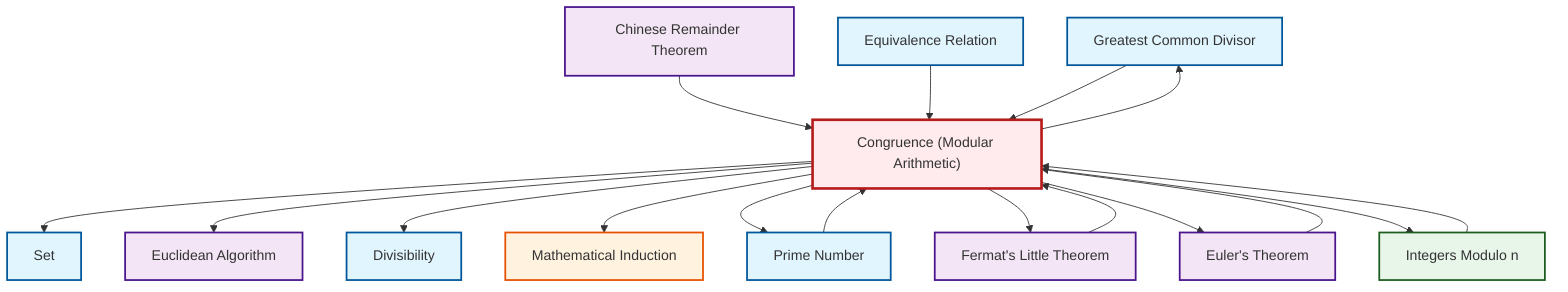 graph TD
    classDef definition fill:#e1f5fe,stroke:#01579b,stroke-width:2px
    classDef theorem fill:#f3e5f5,stroke:#4a148c,stroke-width:2px
    classDef axiom fill:#fff3e0,stroke:#e65100,stroke-width:2px
    classDef example fill:#e8f5e9,stroke:#1b5e20,stroke-width:2px
    classDef current fill:#ffebee,stroke:#b71c1c,stroke-width:3px
    def-gcd["Greatest Common Divisor"]:::definition
    def-prime["Prime Number"]:::definition
    def-set["Set"]:::definition
    def-divisibility["Divisibility"]:::definition
    thm-chinese-remainder["Chinese Remainder Theorem"]:::theorem
    thm-euclidean-algorithm["Euclidean Algorithm"]:::theorem
    thm-fermat-little["Fermat's Little Theorem"]:::theorem
    def-congruence["Congruence (Modular Arithmetic)"]:::definition
    ex-quotient-integers-mod-n["Integers Modulo n"]:::example
    ax-induction["Mathematical Induction"]:::axiom
    def-equivalence-relation["Equivalence Relation"]:::definition
    thm-euler["Euler's Theorem"]:::theorem
    def-congruence --> def-set
    def-congruence --> thm-euclidean-algorithm
    thm-chinese-remainder --> def-congruence
    thm-fermat-little --> def-congruence
    def-congruence --> def-gcd
    thm-euler --> def-congruence
    ex-quotient-integers-mod-n --> def-congruence
    def-prime --> def-congruence
    def-equivalence-relation --> def-congruence
    def-congruence --> def-divisibility
    def-congruence --> ax-induction
    def-congruence --> def-prime
    def-congruence --> thm-fermat-little
    def-congruence --> thm-euler
    def-gcd --> def-congruence
    def-congruence --> ex-quotient-integers-mod-n
    class def-congruence current